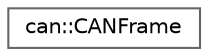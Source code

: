 digraph "Graphical Class Hierarchy"
{
 // LATEX_PDF_SIZE
  bgcolor="transparent";
  edge [fontname=Helvetica,fontsize=10,labelfontname=Helvetica,labelfontsize=10];
  node [fontname=Helvetica,fontsize=10,shape=box,height=0.2,width=0.4];
  rankdir="LR";
  Node0 [id="Node000000",label="can::CANFrame",height=0.2,width=0.4,color="grey40", fillcolor="white", style="filled",URL="$df/deb/classcan_1_1CANFrame.html",tooltip=" "];
}
